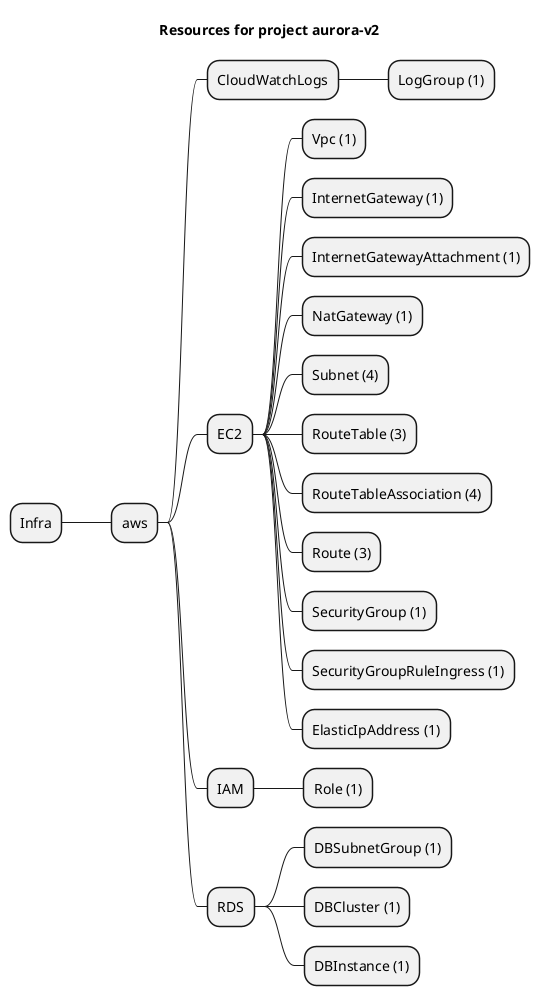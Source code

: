 @startmindmap
title Resources for project aurora-v2
skinparam monochrome true
+ Infra
++ aws
+++ CloudWatchLogs
++++ LogGroup (1)
+++ EC2
++++ Vpc (1)
++++ InternetGateway (1)
++++ InternetGatewayAttachment (1)
++++ NatGateway (1)
++++ Subnet (4)
++++ RouteTable (3)
++++ RouteTableAssociation (4)
++++ Route (3)
++++ SecurityGroup (1)
++++ SecurityGroupRuleIngress (1)
++++ ElasticIpAddress (1)
+++ IAM
++++ Role (1)
+++ RDS
++++ DBSubnetGroup (1)
++++ DBCluster (1)
++++ DBInstance (1)
@endmindmap